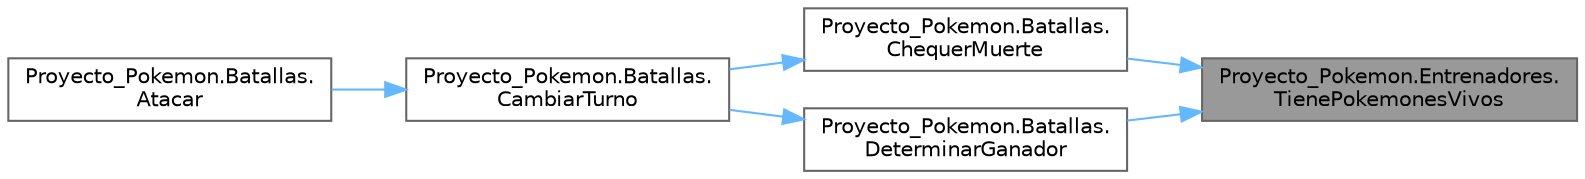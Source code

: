 digraph "Proyecto_Pokemon.Entrenadores.TienePokemonesVivos"
{
 // INTERACTIVE_SVG=YES
 // LATEX_PDF_SIZE
  bgcolor="transparent";
  edge [fontname=Helvetica,fontsize=10,labelfontname=Helvetica,labelfontsize=10];
  node [fontname=Helvetica,fontsize=10,shape=box,height=0.2,width=0.4];
  rankdir="RL";
  Node1 [id="Node000001",label="Proyecto_Pokemon.Entrenadores.\lTienePokemonesVivos",height=0.2,width=0.4,color="gray40", fillcolor="grey60", style="filled", fontcolor="black",tooltip="Check booleano de pokemones vivos, útil para batalla. Lógica hecha en entrenadores por srp."];
  Node1 -> Node2 [id="edge1_Node000001_Node000002",dir="back",color="steelblue1",style="solid",tooltip=" "];
  Node2 [id="Node000002",label="Proyecto_Pokemon.Batallas.\lChequerMuerte",height=0.2,width=0.4,color="grey40", fillcolor="white", style="filled",URL="$classProyecto__Pokemon_1_1Batallas.html#a8a19727c437c2dee340011498f16aaef",tooltip="Verifica si alguno de los entrenadores ya no tiene pokemones vivos."];
  Node2 -> Node3 [id="edge2_Node000002_Node000003",dir="back",color="steelblue1",style="solid",tooltip=" "];
  Node3 [id="Node000003",label="Proyecto_Pokemon.Batallas.\lCambiarTurno",height=0.2,width=0.4,color="grey40", fillcolor="white", style="filled",URL="$classProyecto__Pokemon_1_1Batallas.html#ad7c2487fe1cdea744b0d792e339cbb54",tooltip="En cambio de turno se chequea estado de batalla."];
  Node3 -> Node4 [id="edge3_Node000003_Node000004",dir="back",color="steelblue1",style="solid",tooltip=" "];
  Node4 [id="Node000004",label="Proyecto_Pokemon.Batallas.\lAtacar",height=0.2,width=0.4,color="grey40", fillcolor="white", style="filled",URL="$classProyecto__Pokemon_1_1Batallas.html#a4595705e2232c7b1631fd2679ab756a5",tooltip="Método para gestionar ataque."];
  Node1 -> Node5 [id="edge4_Node000001_Node000005",dir="back",color="steelblue1",style="solid",tooltip=" "];
  Node5 [id="Node000005",label="Proyecto_Pokemon.Batallas.\lDeterminarGanador",height=0.2,width=0.4,color="grey40", fillcolor="white", style="filled",URL="$classProyecto__Pokemon_1_1Batallas.html#a6d6e9b1e291769886bfbd992bf705c47",tooltip="Chequeo de ganador según si tiene pokemones vivos, el que tenga vivos gana, si ninguno tiene es empat..."];
  Node5 -> Node3 [id="edge5_Node000005_Node000003",dir="back",color="steelblue1",style="solid",tooltip=" "];
}
